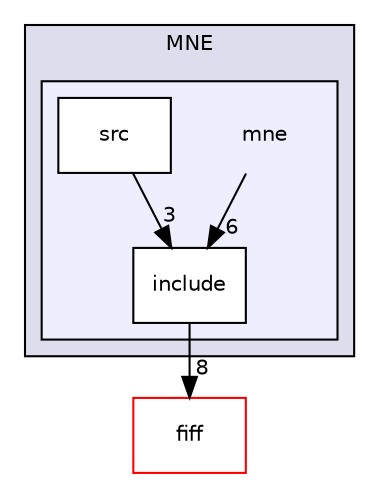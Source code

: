 digraph "MNE/mne" {
  compound=true
  node [ fontsize="10", fontname="Helvetica"];
  edge [ labelfontsize="10", labelfontname="Helvetica"];
  subgraph clusterdir_fba7b6d30909f9ec66000534e18b073e {
    graph [ bgcolor="#ddddee", pencolor="black", label="MNE" fontname="Helvetica", fontsize="10", URL="dir_fba7b6d30909f9ec66000534e18b073e.html"]
  subgraph clusterdir_2818de1e5b67557da8c9b7d659dc1661 {
    graph [ bgcolor="#eeeeff", pencolor="black", label="" URL="dir_2818de1e5b67557da8c9b7d659dc1661.html"];
    dir_2818de1e5b67557da8c9b7d659dc1661 [shape=plaintext label="mne"];
    dir_501bd693a998b18a3b6723a9b4bafa23 [shape=box label="include" color="black" fillcolor="white" style="filled" URL="dir_501bd693a998b18a3b6723a9b4bafa23.html"];
    dir_85fa26351440c574082a008173342ed9 [shape=box label="src" color="black" fillcolor="white" style="filled" URL="dir_85fa26351440c574082a008173342ed9.html"];
  }
  }
  dir_02d6b00d369dfdccb62582dcf5f74964 [shape=box label="fiff" fillcolor="white" style="filled" color="red" URL="dir_02d6b00d369dfdccb62582dcf5f74964.html"];
  dir_501bd693a998b18a3b6723a9b4bafa23->dir_02d6b00d369dfdccb62582dcf5f74964 [headlabel="8", labeldistance=1.5 headhref="dir_000006_000002.html"];
  dir_2818de1e5b67557da8c9b7d659dc1661->dir_501bd693a998b18a3b6723a9b4bafa23 [headlabel="6", labeldistance=1.5 headhref="dir_000005_000006.html"];
  dir_85fa26351440c574082a008173342ed9->dir_501bd693a998b18a3b6723a9b4bafa23 [headlabel="3", labeldistance=1.5 headhref="dir_000007_000006.html"];
}
